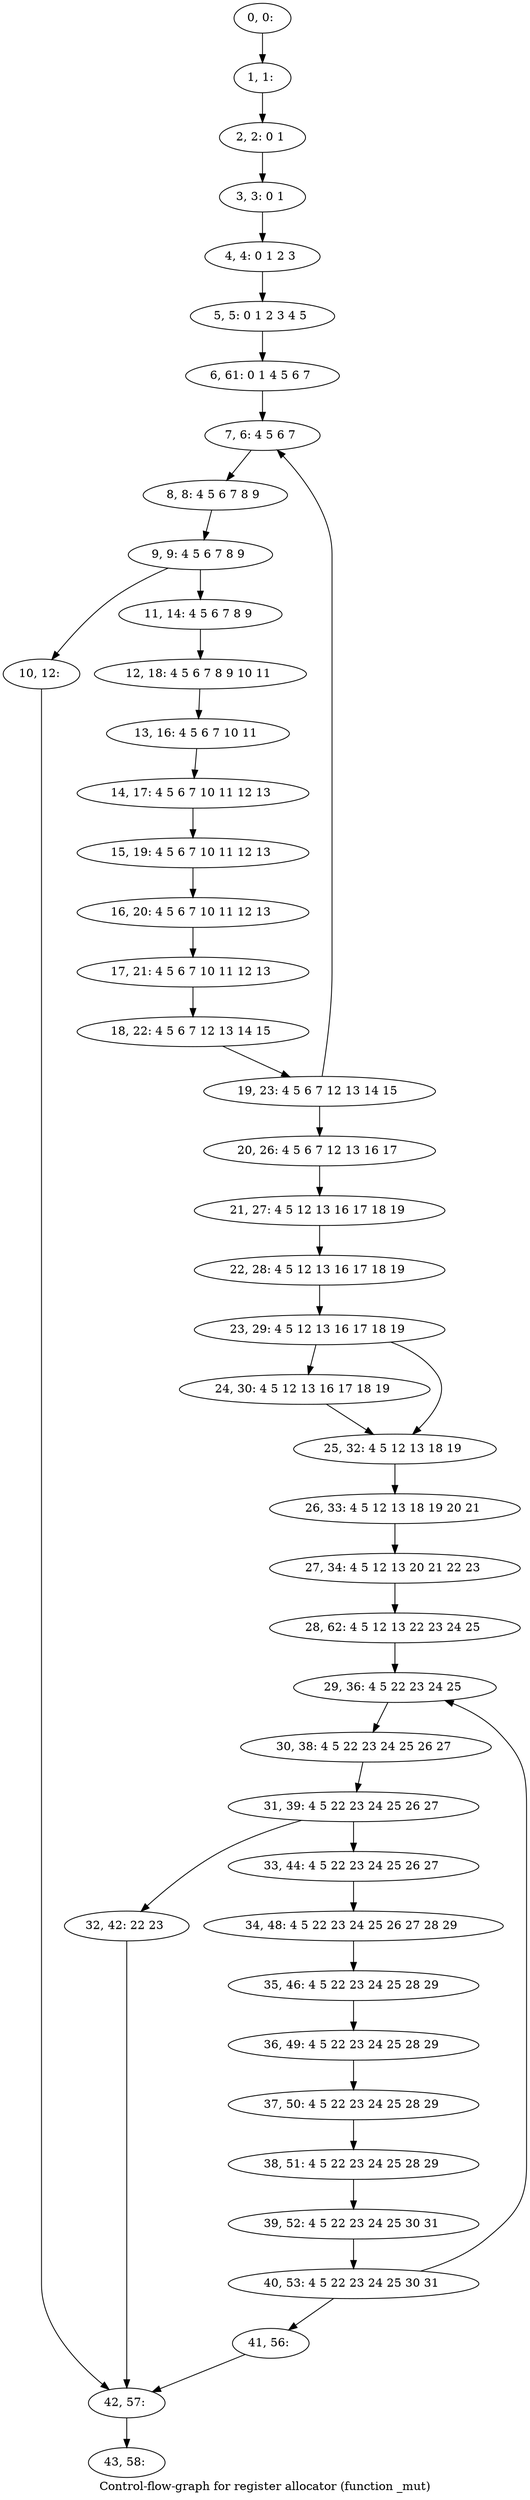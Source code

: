 digraph G {
graph [label="Control-flow-graph for register allocator (function _mut)"]
0[label="0, 0: "];
1[label="1, 1: "];
2[label="2, 2: 0 1 "];
3[label="3, 3: 0 1 "];
4[label="4, 4: 0 1 2 3 "];
5[label="5, 5: 0 1 2 3 4 5 "];
6[label="6, 61: 0 1 4 5 6 7 "];
7[label="7, 6: 4 5 6 7 "];
8[label="8, 8: 4 5 6 7 8 9 "];
9[label="9, 9: 4 5 6 7 8 9 "];
10[label="10, 12: "];
11[label="11, 14: 4 5 6 7 8 9 "];
12[label="12, 18: 4 5 6 7 8 9 10 11 "];
13[label="13, 16: 4 5 6 7 10 11 "];
14[label="14, 17: 4 5 6 7 10 11 12 13 "];
15[label="15, 19: 4 5 6 7 10 11 12 13 "];
16[label="16, 20: 4 5 6 7 10 11 12 13 "];
17[label="17, 21: 4 5 6 7 10 11 12 13 "];
18[label="18, 22: 4 5 6 7 12 13 14 15 "];
19[label="19, 23: 4 5 6 7 12 13 14 15 "];
20[label="20, 26: 4 5 6 7 12 13 16 17 "];
21[label="21, 27: 4 5 12 13 16 17 18 19 "];
22[label="22, 28: 4 5 12 13 16 17 18 19 "];
23[label="23, 29: 4 5 12 13 16 17 18 19 "];
24[label="24, 30: 4 5 12 13 16 17 18 19 "];
25[label="25, 32: 4 5 12 13 18 19 "];
26[label="26, 33: 4 5 12 13 18 19 20 21 "];
27[label="27, 34: 4 5 12 13 20 21 22 23 "];
28[label="28, 62: 4 5 12 13 22 23 24 25 "];
29[label="29, 36: 4 5 22 23 24 25 "];
30[label="30, 38: 4 5 22 23 24 25 26 27 "];
31[label="31, 39: 4 5 22 23 24 25 26 27 "];
32[label="32, 42: 22 23 "];
33[label="33, 44: 4 5 22 23 24 25 26 27 "];
34[label="34, 48: 4 5 22 23 24 25 26 27 28 29 "];
35[label="35, 46: 4 5 22 23 24 25 28 29 "];
36[label="36, 49: 4 5 22 23 24 25 28 29 "];
37[label="37, 50: 4 5 22 23 24 25 28 29 "];
38[label="38, 51: 4 5 22 23 24 25 28 29 "];
39[label="39, 52: 4 5 22 23 24 25 30 31 "];
40[label="40, 53: 4 5 22 23 24 25 30 31 "];
41[label="41, 56: "];
42[label="42, 57: "];
43[label="43, 58: "];
0->1 ;
1->2 ;
2->3 ;
3->4 ;
4->5 ;
5->6 ;
6->7 ;
7->8 ;
8->9 ;
9->10 ;
9->11 ;
10->42 ;
11->12 ;
12->13 ;
13->14 ;
14->15 ;
15->16 ;
16->17 ;
17->18 ;
18->19 ;
19->20 ;
19->7 ;
20->21 ;
21->22 ;
22->23 ;
23->24 ;
23->25 ;
24->25 ;
25->26 ;
26->27 ;
27->28 ;
28->29 ;
29->30 ;
30->31 ;
31->32 ;
31->33 ;
32->42 ;
33->34 ;
34->35 ;
35->36 ;
36->37 ;
37->38 ;
38->39 ;
39->40 ;
40->41 ;
40->29 ;
41->42 ;
42->43 ;
}
